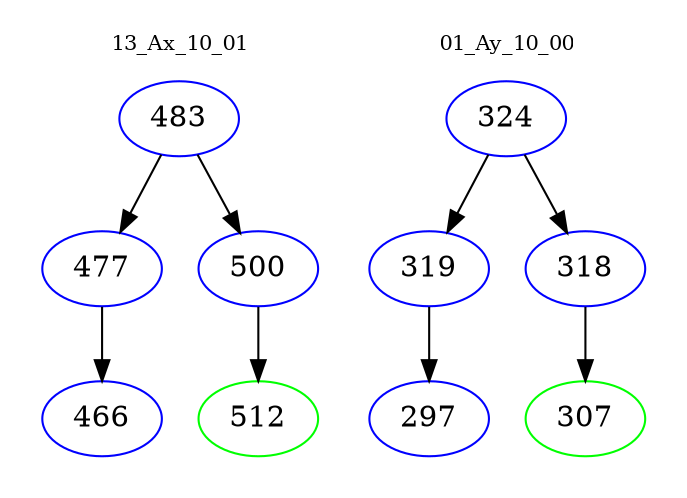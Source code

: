 digraph{
subgraph cluster_0 {
color = white
label = "13_Ax_10_01";
fontsize=10;
T0_483 [label="483", color="blue"]
T0_483 -> T0_477 [color="black"]
T0_477 [label="477", color="blue"]
T0_477 -> T0_466 [color="black"]
T0_466 [label="466", color="blue"]
T0_483 -> T0_500 [color="black"]
T0_500 [label="500", color="blue"]
T0_500 -> T0_512 [color="black"]
T0_512 [label="512", color="green"]
}
subgraph cluster_1 {
color = white
label = "01_Ay_10_00";
fontsize=10;
T1_324 [label="324", color="blue"]
T1_324 -> T1_319 [color="black"]
T1_319 [label="319", color="blue"]
T1_319 -> T1_297 [color="black"]
T1_297 [label="297", color="blue"]
T1_324 -> T1_318 [color="black"]
T1_318 [label="318", color="blue"]
T1_318 -> T1_307 [color="black"]
T1_307 [label="307", color="green"]
}
}
